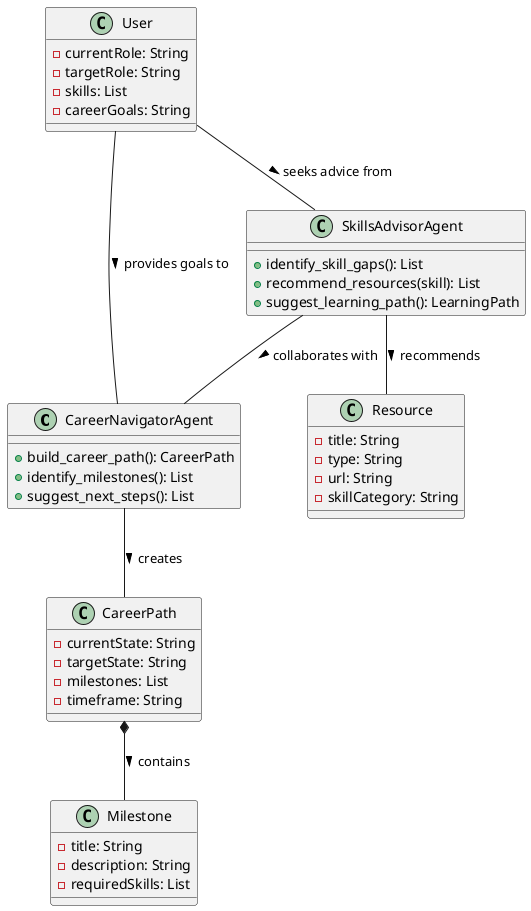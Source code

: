 @startuml Career Development Components

' Main career development agents
class CareerNavigatorAgent {
  +build_career_path(): CareerPath
  +identify_milestones(): List
  +suggest_next_steps(): List
}

class SkillsAdvisorAgent {
  +identify_skill_gaps(): List
  +recommend_resources(skill): List
  +suggest_learning_path(): LearningPath
}

' User and data models
class User {
  -currentRole: String
  -targetRole: String
  -skills: List
  -careerGoals: String
}

class CareerPath {
  -currentState: String
  -targetState: String
  -milestones: List
  -timeframe: String
}

class Milestone {
  -title: String
  -description: String
  -requiredSkills: List
}

class Resource {
  -title: String
  -type: String
  -url: String
  -skillCategory: String
}

' Relationships
User -- CareerNavigatorAgent : provides goals to >
User -- SkillsAdvisorAgent : seeks advice from >

CareerNavigatorAgent -- CareerPath : creates >
CareerPath *-- Milestone : contains >

SkillsAdvisorAgent -- Resource : recommends >
SkillsAdvisorAgent -- CareerNavigatorAgent : collaborates with >

@enduml 
